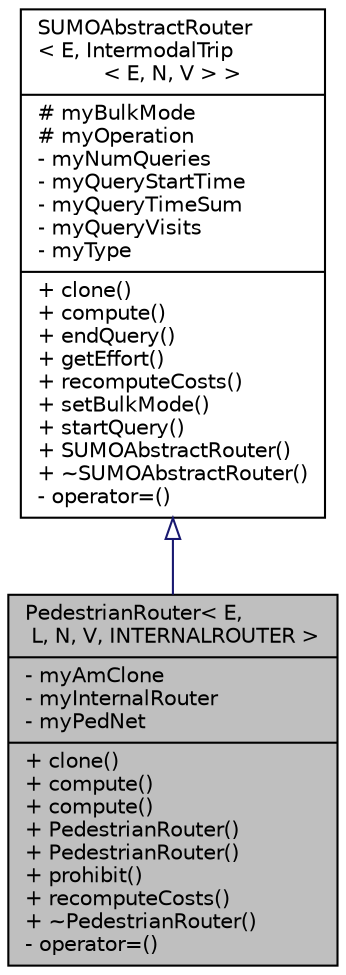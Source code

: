 digraph "PedestrianRouter&lt; E, L, N, V, INTERNALROUTER &gt;"
{
  edge [fontname="Helvetica",fontsize="10",labelfontname="Helvetica",labelfontsize="10"];
  node [fontname="Helvetica",fontsize="10",shape=record];
  Node0 [label="{PedestrianRouter\< E,\l L, N, V, INTERNALROUTER \>\n|- myAmClone\l- myInternalRouter\l- myPedNet\l|+ clone()\l+ compute()\l+ compute()\l+ PedestrianRouter()\l+ PedestrianRouter()\l+ prohibit()\l+ recomputeCosts()\l+ ~PedestrianRouter()\l- operator=()\l}",height=0.2,width=0.4,color="black", fillcolor="grey75", style="filled", fontcolor="black"];
  Node1 -> Node0 [dir="back",color="midnightblue",fontsize="10",style="solid",arrowtail="onormal",fontname="Helvetica"];
  Node1 [label="{SUMOAbstractRouter\l\< E, IntermodalTrip\l\< E, N, V \> \>\n|# myBulkMode\l# myOperation\l- myNumQueries\l- myQueryStartTime\l- myQueryTimeSum\l- myQueryVisits\l- myType\l|+ clone()\l+ compute()\l+ endQuery()\l+ getEffort()\l+ recomputeCosts()\l+ setBulkMode()\l+ startQuery()\l+ SUMOAbstractRouter()\l+ ~SUMOAbstractRouter()\l- operator=()\l}",height=0.2,width=0.4,color="black", fillcolor="white", style="filled",URL="$d2/d23/class_s_u_m_o_abstract_router.html"];
}
